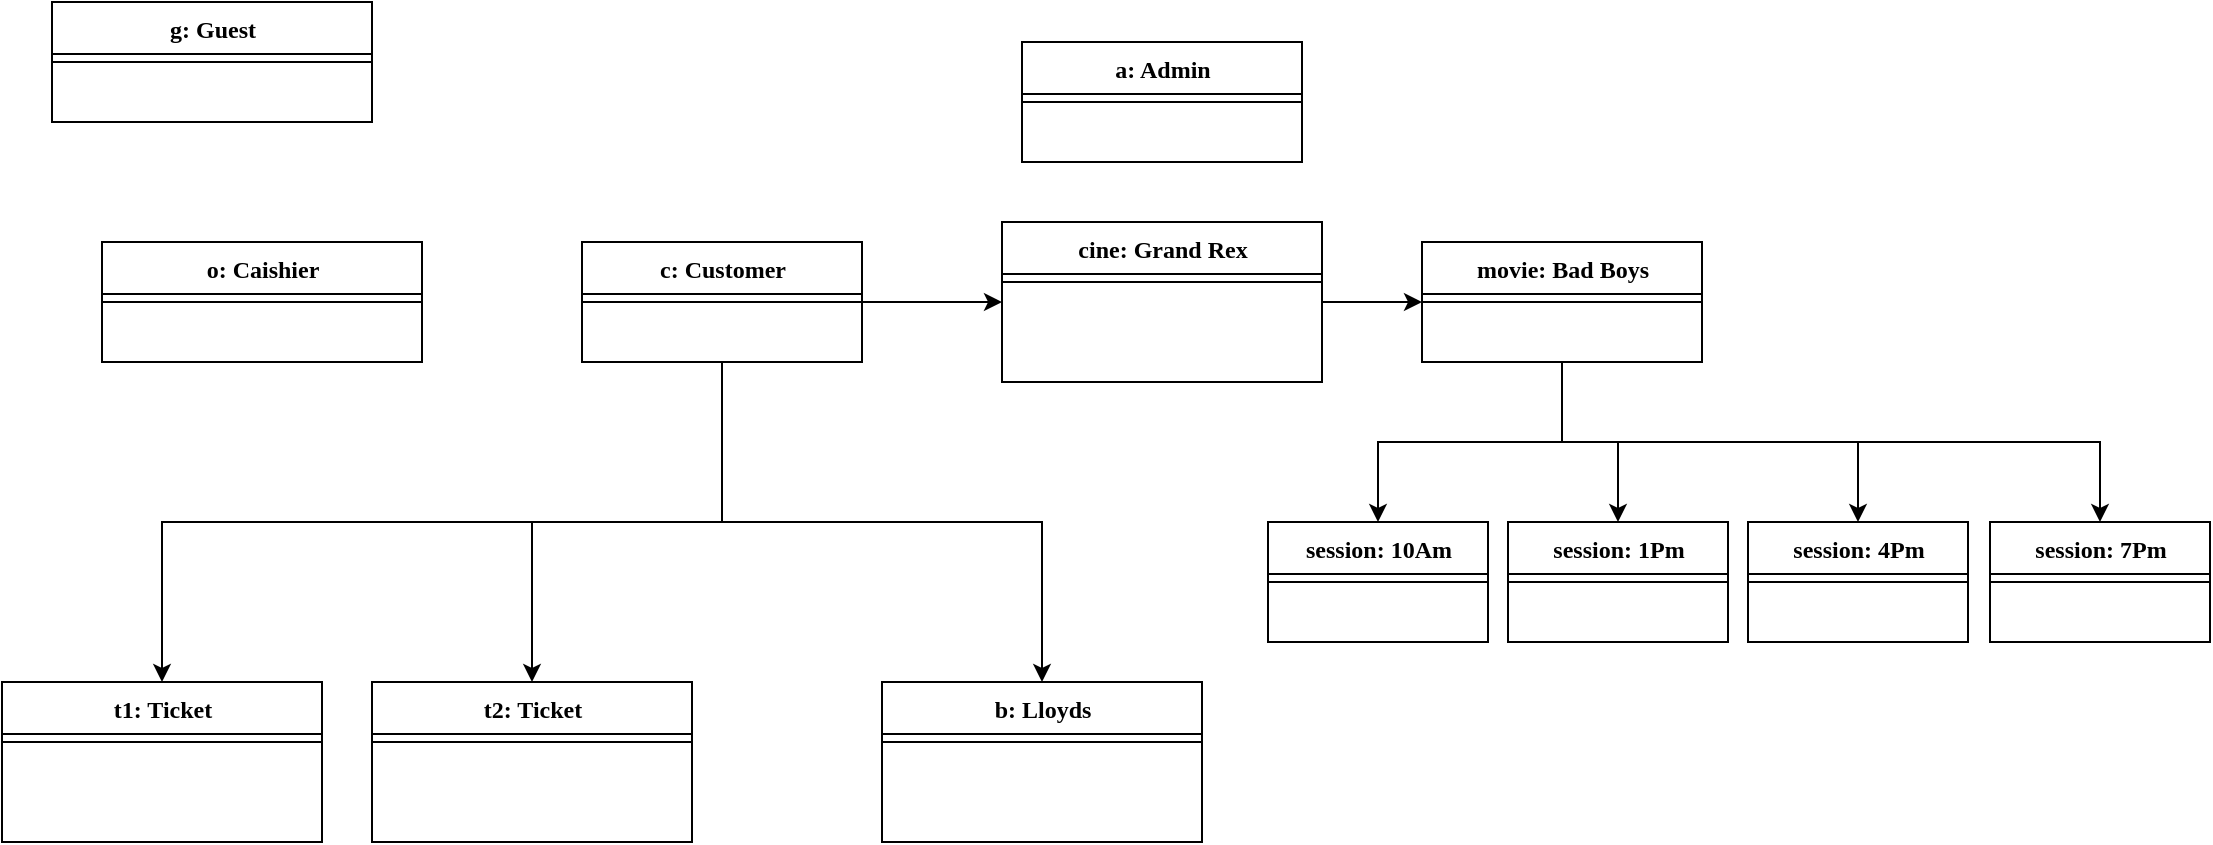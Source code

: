 <mxfile version="20.4.1" type="github">
  <diagram name="Page-1" id="6133507b-19e7-1e82-6fc7-422aa6c4b21f">
    <mxGraphModel dx="1490" dy="543" grid="1" gridSize="10" guides="1" tooltips="1" connect="1" arrows="1" fold="1" page="1" pageScale="1" pageWidth="1100" pageHeight="850" background="none" math="0" shadow="0">
      <root>
        <mxCell id="0" />
        <mxCell id="1" parent="0" />
        <mxCell id="QmHQS12bxRdIjwwDWuxI-14" style="edgeStyle=orthogonalEdgeStyle;rounded=0;orthogonalLoop=1;jettySize=auto;html=1;exitX=0.5;exitY=1;exitDx=0;exitDy=0;" edge="1" parent="1" source="78961159f06e98e8-17" target="QmHQS12bxRdIjwwDWuxI-1">
          <mxGeometry relative="1" as="geometry" />
        </mxCell>
        <mxCell id="QmHQS12bxRdIjwwDWuxI-15" style="edgeStyle=orthogonalEdgeStyle;rounded=0;orthogonalLoop=1;jettySize=auto;html=1;exitX=0.5;exitY=1;exitDx=0;exitDy=0;entryX=0.5;entryY=0;entryDx=0;entryDy=0;" edge="1" parent="1" source="78961159f06e98e8-17" target="QmHQS12bxRdIjwwDWuxI-8">
          <mxGeometry relative="1" as="geometry" />
        </mxCell>
        <mxCell id="QmHQS12bxRdIjwwDWuxI-20" style="edgeStyle=orthogonalEdgeStyle;rounded=0;orthogonalLoop=1;jettySize=auto;html=1;exitX=0.5;exitY=1;exitDx=0;exitDy=0;entryX=0.5;entryY=0;entryDx=0;entryDy=0;" edge="1" parent="1" source="78961159f06e98e8-17" target="QmHQS12bxRdIjwwDWuxI-10">
          <mxGeometry relative="1" as="geometry" />
        </mxCell>
        <mxCell id="QmHQS12bxRdIjwwDWuxI-21" style="edgeStyle=orthogonalEdgeStyle;rounded=0;orthogonalLoop=1;jettySize=auto;html=1;exitX=1;exitY=0.5;exitDx=0;exitDy=0;entryX=0;entryY=0.5;entryDx=0;entryDy=0;" edge="1" parent="1" source="78961159f06e98e8-17" target="QmHQS12bxRdIjwwDWuxI-12">
          <mxGeometry relative="1" as="geometry" />
        </mxCell>
        <mxCell id="78961159f06e98e8-17" value="c: Customer" style="swimlane;html=1;fontStyle=1;align=center;verticalAlign=top;childLayout=stackLayout;horizontal=1;startSize=26;horizontalStack=0;resizeParent=1;resizeLast=0;collapsible=1;marginBottom=0;swimlaneFillColor=#ffffff;rounded=0;shadow=0;comic=0;labelBackgroundColor=none;strokeWidth=1;fillColor=none;fontFamily=Verdana;fontSize=12" parent="1" vertex="1">
          <mxGeometry x="320" y="210" width="140" height="60" as="geometry" />
        </mxCell>
        <mxCell id="78961159f06e98e8-19" value="" style="line;html=1;strokeWidth=1;fillColor=none;align=left;verticalAlign=middle;spacingTop=-1;spacingLeft=3;spacingRight=3;rotatable=0;labelPosition=right;points=[];portConstraint=eastwest;" parent="78961159f06e98e8-17" vertex="1">
          <mxGeometry y="26" width="140" height="8" as="geometry" />
        </mxCell>
        <mxCell id="QmHQS12bxRdIjwwDWuxI-1" value="t1: Ticket" style="swimlane;html=1;fontStyle=1;align=center;verticalAlign=top;childLayout=stackLayout;horizontal=1;startSize=26;horizontalStack=0;resizeParent=1;resizeLast=0;collapsible=1;marginBottom=0;swimlaneFillColor=#ffffff;rounded=0;shadow=0;comic=0;labelBackgroundColor=none;strokeWidth=1;fillColor=none;fontFamily=Verdana;fontSize=12" vertex="1" parent="1">
          <mxGeometry x="30" y="430" width="160" height="80" as="geometry" />
        </mxCell>
        <mxCell id="QmHQS12bxRdIjwwDWuxI-4" value="" style="line;html=1;strokeWidth=1;fillColor=none;align=left;verticalAlign=middle;spacingTop=-1;spacingLeft=3;spacingRight=3;rotatable=0;labelPosition=right;points=[];portConstraint=eastwest;" vertex="1" parent="QmHQS12bxRdIjwwDWuxI-1">
          <mxGeometry y="26" width="160" height="8" as="geometry" />
        </mxCell>
        <mxCell id="QmHQS12bxRdIjwwDWuxI-8" value="t2: Ticket" style="swimlane;html=1;fontStyle=1;align=center;verticalAlign=top;childLayout=stackLayout;horizontal=1;startSize=26;horizontalStack=0;resizeParent=1;resizeLast=0;collapsible=1;marginBottom=0;swimlaneFillColor=#ffffff;rounded=0;shadow=0;comic=0;labelBackgroundColor=none;strokeWidth=1;fillColor=none;fontFamily=Verdana;fontSize=12" vertex="1" parent="1">
          <mxGeometry x="215" y="430" width="160" height="80" as="geometry" />
        </mxCell>
        <mxCell id="QmHQS12bxRdIjwwDWuxI-9" value="" style="line;html=1;strokeWidth=1;fillColor=none;align=left;verticalAlign=middle;spacingTop=-1;spacingLeft=3;spacingRight=3;rotatable=0;labelPosition=right;points=[];portConstraint=eastwest;" vertex="1" parent="QmHQS12bxRdIjwwDWuxI-8">
          <mxGeometry y="26" width="160" height="8" as="geometry" />
        </mxCell>
        <mxCell id="QmHQS12bxRdIjwwDWuxI-10" value="b: Lloyds" style="swimlane;html=1;fontStyle=1;align=center;verticalAlign=top;childLayout=stackLayout;horizontal=1;startSize=26;horizontalStack=0;resizeParent=1;resizeLast=0;collapsible=1;marginBottom=0;swimlaneFillColor=#ffffff;rounded=0;shadow=0;comic=0;labelBackgroundColor=none;strokeWidth=1;fillColor=none;fontFamily=Verdana;fontSize=12" vertex="1" parent="1">
          <mxGeometry x="470" y="430" width="160" height="80" as="geometry" />
        </mxCell>
        <mxCell id="QmHQS12bxRdIjwwDWuxI-11" value="" style="line;html=1;strokeWidth=1;fillColor=none;align=left;verticalAlign=middle;spacingTop=-1;spacingLeft=3;spacingRight=3;rotatable=0;labelPosition=right;points=[];portConstraint=eastwest;" vertex="1" parent="QmHQS12bxRdIjwwDWuxI-10">
          <mxGeometry y="26" width="160" height="8" as="geometry" />
        </mxCell>
        <mxCell id="QmHQS12bxRdIjwwDWuxI-24" style="edgeStyle=orthogonalEdgeStyle;rounded=0;orthogonalLoop=1;jettySize=auto;html=1;exitX=1;exitY=0.5;exitDx=0;exitDy=0;entryX=0;entryY=0.5;entryDx=0;entryDy=0;" edge="1" parent="1" source="QmHQS12bxRdIjwwDWuxI-12" target="QmHQS12bxRdIjwwDWuxI-22">
          <mxGeometry relative="1" as="geometry" />
        </mxCell>
        <mxCell id="QmHQS12bxRdIjwwDWuxI-12" value="cine: Grand Rex" style="swimlane;html=1;fontStyle=1;align=center;verticalAlign=top;childLayout=stackLayout;horizontal=1;startSize=26;horizontalStack=0;resizeParent=1;resizeLast=0;collapsible=1;marginBottom=0;swimlaneFillColor=#ffffff;rounded=0;shadow=0;comic=0;labelBackgroundColor=none;strokeWidth=1;fillColor=none;fontFamily=Verdana;fontSize=12" vertex="1" parent="1">
          <mxGeometry x="530" y="200" width="160" height="80" as="geometry" />
        </mxCell>
        <mxCell id="QmHQS12bxRdIjwwDWuxI-13" value="" style="line;html=1;strokeWidth=1;fillColor=none;align=left;verticalAlign=middle;spacingTop=-1;spacingLeft=3;spacingRight=3;rotatable=0;labelPosition=right;points=[];portConstraint=eastwest;" vertex="1" parent="QmHQS12bxRdIjwwDWuxI-12">
          <mxGeometry y="26" width="160" height="8" as="geometry" />
        </mxCell>
        <mxCell id="QmHQS12bxRdIjwwDWuxI-16" value="g: Guest" style="swimlane;html=1;fontStyle=1;align=center;verticalAlign=top;childLayout=stackLayout;horizontal=1;startSize=26;horizontalStack=0;resizeParent=1;resizeLast=0;collapsible=1;marginBottom=0;swimlaneFillColor=#ffffff;rounded=0;shadow=0;comic=0;labelBackgroundColor=none;strokeWidth=1;fillColor=none;fontFamily=Verdana;fontSize=12" vertex="1" parent="1">
          <mxGeometry x="55" y="90" width="160" height="60" as="geometry" />
        </mxCell>
        <mxCell id="QmHQS12bxRdIjwwDWuxI-17" value="" style="line;html=1;strokeWidth=1;fillColor=none;align=left;verticalAlign=middle;spacingTop=-1;spacingLeft=3;spacingRight=3;rotatable=0;labelPosition=right;points=[];portConstraint=eastwest;" vertex="1" parent="QmHQS12bxRdIjwwDWuxI-16">
          <mxGeometry y="26" width="160" height="8" as="geometry" />
        </mxCell>
        <mxCell id="QmHQS12bxRdIjwwDWuxI-18" value="a: Admin" style="swimlane;html=1;fontStyle=1;align=center;verticalAlign=top;childLayout=stackLayout;horizontal=1;startSize=26;horizontalStack=0;resizeParent=1;resizeLast=0;collapsible=1;marginBottom=0;swimlaneFillColor=#ffffff;rounded=0;shadow=0;comic=0;labelBackgroundColor=none;strokeWidth=1;fillColor=none;fontFamily=Verdana;fontSize=12" vertex="1" parent="1">
          <mxGeometry x="540" y="110" width="140" height="60" as="geometry" />
        </mxCell>
        <mxCell id="QmHQS12bxRdIjwwDWuxI-19" value="" style="line;html=1;strokeWidth=1;fillColor=none;align=left;verticalAlign=middle;spacingTop=-1;spacingLeft=3;spacingRight=3;rotatable=0;labelPosition=right;points=[];portConstraint=eastwest;" vertex="1" parent="QmHQS12bxRdIjwwDWuxI-18">
          <mxGeometry y="26" width="140" height="8" as="geometry" />
        </mxCell>
        <mxCell id="QmHQS12bxRdIjwwDWuxI-27" value="" style="edgeStyle=orthogonalEdgeStyle;rounded=0;orthogonalLoop=1;jettySize=auto;html=1;" edge="1" parent="1" source="QmHQS12bxRdIjwwDWuxI-22" target="QmHQS12bxRdIjwwDWuxI-25">
          <mxGeometry relative="1" as="geometry" />
        </mxCell>
        <mxCell id="QmHQS12bxRdIjwwDWuxI-32" style="edgeStyle=orthogonalEdgeStyle;rounded=0;orthogonalLoop=1;jettySize=auto;html=1;exitX=0.5;exitY=1;exitDx=0;exitDy=0;" edge="1" parent="1" source="QmHQS12bxRdIjwwDWuxI-22" target="QmHQS12bxRdIjwwDWuxI-30">
          <mxGeometry relative="1" as="geometry" />
        </mxCell>
        <mxCell id="QmHQS12bxRdIjwwDWuxI-35" style="edgeStyle=orthogonalEdgeStyle;rounded=0;orthogonalLoop=1;jettySize=auto;html=1;exitX=0.5;exitY=1;exitDx=0;exitDy=0;" edge="1" parent="1" source="QmHQS12bxRdIjwwDWuxI-22" target="QmHQS12bxRdIjwwDWuxI-33">
          <mxGeometry relative="1" as="geometry" />
        </mxCell>
        <mxCell id="QmHQS12bxRdIjwwDWuxI-38" style="edgeStyle=orthogonalEdgeStyle;rounded=0;orthogonalLoop=1;jettySize=auto;html=1;exitX=0.5;exitY=1;exitDx=0;exitDy=0;entryX=0.5;entryY=0;entryDx=0;entryDy=0;" edge="1" parent="1" source="QmHQS12bxRdIjwwDWuxI-22" target="QmHQS12bxRdIjwwDWuxI-36">
          <mxGeometry relative="1" as="geometry" />
        </mxCell>
        <mxCell id="QmHQS12bxRdIjwwDWuxI-22" value="movie: Bad Boys" style="swimlane;html=1;fontStyle=1;align=center;verticalAlign=top;childLayout=stackLayout;horizontal=1;startSize=26;horizontalStack=0;resizeParent=1;resizeLast=0;collapsible=1;marginBottom=0;swimlaneFillColor=#ffffff;rounded=0;shadow=0;comic=0;labelBackgroundColor=none;strokeWidth=1;fillColor=none;fontFamily=Verdana;fontSize=12" vertex="1" parent="1">
          <mxGeometry x="740" y="210" width="140" height="60" as="geometry" />
        </mxCell>
        <mxCell id="QmHQS12bxRdIjwwDWuxI-23" value="" style="line;html=1;strokeWidth=1;fillColor=none;align=left;verticalAlign=middle;spacingTop=-1;spacingLeft=3;spacingRight=3;rotatable=0;labelPosition=right;points=[];portConstraint=eastwest;" vertex="1" parent="QmHQS12bxRdIjwwDWuxI-22">
          <mxGeometry y="26" width="140" height="8" as="geometry" />
        </mxCell>
        <mxCell id="QmHQS12bxRdIjwwDWuxI-25" value="session: 10Am" style="swimlane;html=1;fontStyle=1;align=center;verticalAlign=top;childLayout=stackLayout;horizontal=1;startSize=26;horizontalStack=0;resizeParent=1;resizeLast=0;collapsible=1;marginBottom=0;swimlaneFillColor=#ffffff;rounded=0;shadow=0;comic=0;labelBackgroundColor=none;strokeWidth=1;fillColor=none;fontFamily=Verdana;fontSize=12" vertex="1" parent="1">
          <mxGeometry x="663" y="350" width="110" height="60" as="geometry" />
        </mxCell>
        <mxCell id="QmHQS12bxRdIjwwDWuxI-26" value="" style="line;html=1;strokeWidth=1;fillColor=none;align=left;verticalAlign=middle;spacingTop=-1;spacingLeft=3;spacingRight=3;rotatable=0;labelPosition=right;points=[];portConstraint=eastwest;" vertex="1" parent="QmHQS12bxRdIjwwDWuxI-25">
          <mxGeometry y="26" width="110" height="8" as="geometry" />
        </mxCell>
        <mxCell id="QmHQS12bxRdIjwwDWuxI-28" value="o: Caishier" style="swimlane;html=1;fontStyle=1;align=center;verticalAlign=top;childLayout=stackLayout;horizontal=1;startSize=26;horizontalStack=0;resizeParent=1;resizeLast=0;collapsible=1;marginBottom=0;swimlaneFillColor=#ffffff;rounded=0;shadow=0;comic=0;labelBackgroundColor=none;strokeWidth=1;fillColor=none;fontFamily=Verdana;fontSize=12" vertex="1" parent="1">
          <mxGeometry x="80" y="210" width="160" height="60" as="geometry" />
        </mxCell>
        <mxCell id="QmHQS12bxRdIjwwDWuxI-29" value="" style="line;html=1;strokeWidth=1;fillColor=none;align=left;verticalAlign=middle;spacingTop=-1;spacingLeft=3;spacingRight=3;rotatable=0;labelPosition=right;points=[];portConstraint=eastwest;" vertex="1" parent="QmHQS12bxRdIjwwDWuxI-28">
          <mxGeometry y="26" width="160" height="8" as="geometry" />
        </mxCell>
        <mxCell id="QmHQS12bxRdIjwwDWuxI-30" value="session: 1Pm" style="swimlane;html=1;fontStyle=1;align=center;verticalAlign=top;childLayout=stackLayout;horizontal=1;startSize=26;horizontalStack=0;resizeParent=1;resizeLast=0;collapsible=1;marginBottom=0;swimlaneFillColor=#ffffff;rounded=0;shadow=0;comic=0;labelBackgroundColor=none;strokeWidth=1;fillColor=none;fontFamily=Verdana;fontSize=12" vertex="1" parent="1">
          <mxGeometry x="783" y="350" width="110" height="60" as="geometry" />
        </mxCell>
        <mxCell id="QmHQS12bxRdIjwwDWuxI-31" value="" style="line;html=1;strokeWidth=1;fillColor=none;align=left;verticalAlign=middle;spacingTop=-1;spacingLeft=3;spacingRight=3;rotatable=0;labelPosition=right;points=[];portConstraint=eastwest;" vertex="1" parent="QmHQS12bxRdIjwwDWuxI-30">
          <mxGeometry y="26" width="110" height="8" as="geometry" />
        </mxCell>
        <mxCell id="QmHQS12bxRdIjwwDWuxI-33" value="session: 4Pm" style="swimlane;html=1;fontStyle=1;align=center;verticalAlign=top;childLayout=stackLayout;horizontal=1;startSize=26;horizontalStack=0;resizeParent=1;resizeLast=0;collapsible=1;marginBottom=0;swimlaneFillColor=#ffffff;rounded=0;shadow=0;comic=0;labelBackgroundColor=none;strokeWidth=1;fillColor=none;fontFamily=Verdana;fontSize=12" vertex="1" parent="1">
          <mxGeometry x="903" y="350" width="110" height="60" as="geometry" />
        </mxCell>
        <mxCell id="QmHQS12bxRdIjwwDWuxI-34" value="" style="line;html=1;strokeWidth=1;fillColor=none;align=left;verticalAlign=middle;spacingTop=-1;spacingLeft=3;spacingRight=3;rotatable=0;labelPosition=right;points=[];portConstraint=eastwest;" vertex="1" parent="QmHQS12bxRdIjwwDWuxI-33">
          <mxGeometry y="26" width="110" height="8" as="geometry" />
        </mxCell>
        <mxCell id="QmHQS12bxRdIjwwDWuxI-36" value="session: 7Pm" style="swimlane;html=1;fontStyle=1;align=center;verticalAlign=top;childLayout=stackLayout;horizontal=1;startSize=26;horizontalStack=0;resizeParent=1;resizeLast=0;collapsible=1;marginBottom=0;swimlaneFillColor=#ffffff;rounded=0;shadow=0;comic=0;labelBackgroundColor=none;strokeWidth=1;fillColor=none;fontFamily=Verdana;fontSize=12" vertex="1" parent="1">
          <mxGeometry x="1024" y="350" width="110" height="60" as="geometry" />
        </mxCell>
        <mxCell id="QmHQS12bxRdIjwwDWuxI-37" value="" style="line;html=1;strokeWidth=1;fillColor=none;align=left;verticalAlign=middle;spacingTop=-1;spacingLeft=3;spacingRight=3;rotatable=0;labelPosition=right;points=[];portConstraint=eastwest;" vertex="1" parent="QmHQS12bxRdIjwwDWuxI-36">
          <mxGeometry y="26" width="110" height="8" as="geometry" />
        </mxCell>
      </root>
    </mxGraphModel>
  </diagram>
</mxfile>
